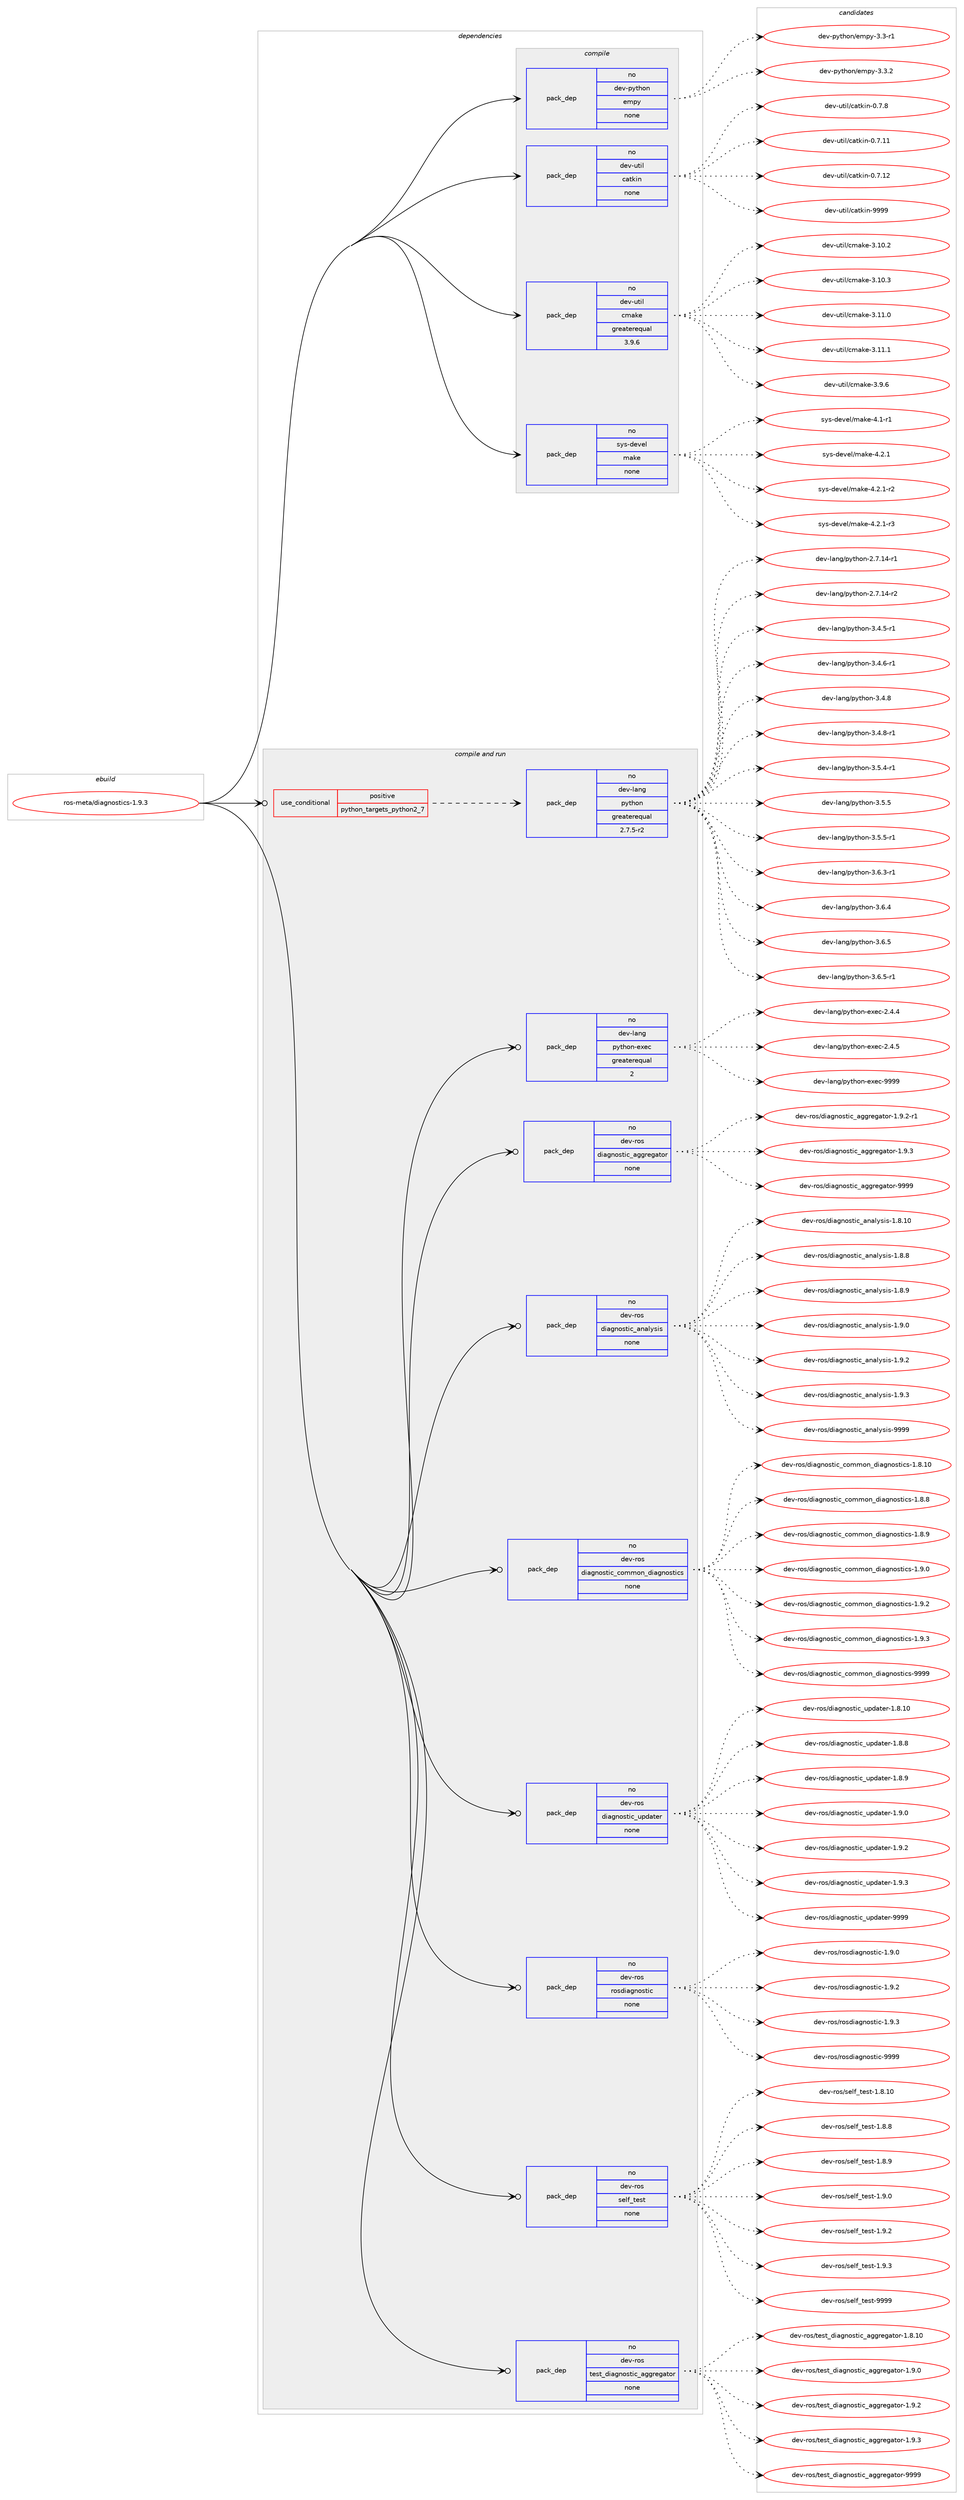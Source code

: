 digraph prolog {

# *************
# Graph options
# *************

newrank=true;
concentrate=true;
compound=true;
graph [rankdir=LR,fontname=Helvetica,fontsize=10,ranksep=1.5];#, ranksep=2.5, nodesep=0.2];
edge  [arrowhead=vee];
node  [fontname=Helvetica,fontsize=10];

# **********
# The ebuild
# **********

subgraph cluster_leftcol {
color=gray;
rank=same;
label=<<i>ebuild</i>>;
id [label="ros-meta/diagnostics-1.9.3", color=red, width=4, href="../ros-meta/diagnostics-1.9.3.svg"];
}

# ****************
# The dependencies
# ****************

subgraph cluster_midcol {
color=gray;
label=<<i>dependencies</i>>;
subgraph cluster_compile {
fillcolor="#eeeeee";
style=filled;
label=<<i>compile</i>>;
subgraph pack393 {
dependency479 [label=<<TABLE BORDER="0" CELLBORDER="1" CELLSPACING="0" CELLPADDING="4" WIDTH="220"><TR><TD ROWSPAN="6" CELLPADDING="30">pack_dep</TD></TR><TR><TD WIDTH="110">no</TD></TR><TR><TD>dev-python</TD></TR><TR><TD>empy</TD></TR><TR><TD>none</TD></TR><TR><TD></TD></TR></TABLE>>, shape=none, color=blue];
}
id:e -> dependency479:w [weight=20,style="solid",arrowhead="vee"];
subgraph pack394 {
dependency480 [label=<<TABLE BORDER="0" CELLBORDER="1" CELLSPACING="0" CELLPADDING="4" WIDTH="220"><TR><TD ROWSPAN="6" CELLPADDING="30">pack_dep</TD></TR><TR><TD WIDTH="110">no</TD></TR><TR><TD>dev-util</TD></TR><TR><TD>catkin</TD></TR><TR><TD>none</TD></TR><TR><TD></TD></TR></TABLE>>, shape=none, color=blue];
}
id:e -> dependency480:w [weight=20,style="solid",arrowhead="vee"];
subgraph pack395 {
dependency481 [label=<<TABLE BORDER="0" CELLBORDER="1" CELLSPACING="0" CELLPADDING="4" WIDTH="220"><TR><TD ROWSPAN="6" CELLPADDING="30">pack_dep</TD></TR><TR><TD WIDTH="110">no</TD></TR><TR><TD>dev-util</TD></TR><TR><TD>cmake</TD></TR><TR><TD>greaterequal</TD></TR><TR><TD>3.9.6</TD></TR></TABLE>>, shape=none, color=blue];
}
id:e -> dependency481:w [weight=20,style="solid",arrowhead="vee"];
subgraph pack396 {
dependency482 [label=<<TABLE BORDER="0" CELLBORDER="1" CELLSPACING="0" CELLPADDING="4" WIDTH="220"><TR><TD ROWSPAN="6" CELLPADDING="30">pack_dep</TD></TR><TR><TD WIDTH="110">no</TD></TR><TR><TD>sys-devel</TD></TR><TR><TD>make</TD></TR><TR><TD>none</TD></TR><TR><TD></TD></TR></TABLE>>, shape=none, color=blue];
}
id:e -> dependency482:w [weight=20,style="solid",arrowhead="vee"];
}
subgraph cluster_compileandrun {
fillcolor="#eeeeee";
style=filled;
label=<<i>compile and run</i>>;
subgraph cond83 {
dependency483 [label=<<TABLE BORDER="0" CELLBORDER="1" CELLSPACING="0" CELLPADDING="4"><TR><TD ROWSPAN="3" CELLPADDING="10">use_conditional</TD></TR><TR><TD>positive</TD></TR><TR><TD>python_targets_python2_7</TD></TR></TABLE>>, shape=none, color=red];
subgraph pack397 {
dependency484 [label=<<TABLE BORDER="0" CELLBORDER="1" CELLSPACING="0" CELLPADDING="4" WIDTH="220"><TR><TD ROWSPAN="6" CELLPADDING="30">pack_dep</TD></TR><TR><TD WIDTH="110">no</TD></TR><TR><TD>dev-lang</TD></TR><TR><TD>python</TD></TR><TR><TD>greaterequal</TD></TR><TR><TD>2.7.5-r2</TD></TR></TABLE>>, shape=none, color=blue];
}
dependency483:e -> dependency484:w [weight=20,style="dashed",arrowhead="vee"];
}
id:e -> dependency483:w [weight=20,style="solid",arrowhead="odotvee"];
subgraph pack398 {
dependency485 [label=<<TABLE BORDER="0" CELLBORDER="1" CELLSPACING="0" CELLPADDING="4" WIDTH="220"><TR><TD ROWSPAN="6" CELLPADDING="30">pack_dep</TD></TR><TR><TD WIDTH="110">no</TD></TR><TR><TD>dev-lang</TD></TR><TR><TD>python-exec</TD></TR><TR><TD>greaterequal</TD></TR><TR><TD>2</TD></TR></TABLE>>, shape=none, color=blue];
}
id:e -> dependency485:w [weight=20,style="solid",arrowhead="odotvee"];
subgraph pack399 {
dependency486 [label=<<TABLE BORDER="0" CELLBORDER="1" CELLSPACING="0" CELLPADDING="4" WIDTH="220"><TR><TD ROWSPAN="6" CELLPADDING="30">pack_dep</TD></TR><TR><TD WIDTH="110">no</TD></TR><TR><TD>dev-ros</TD></TR><TR><TD>diagnostic_aggregator</TD></TR><TR><TD>none</TD></TR><TR><TD></TD></TR></TABLE>>, shape=none, color=blue];
}
id:e -> dependency486:w [weight=20,style="solid",arrowhead="odotvee"];
subgraph pack400 {
dependency487 [label=<<TABLE BORDER="0" CELLBORDER="1" CELLSPACING="0" CELLPADDING="4" WIDTH="220"><TR><TD ROWSPAN="6" CELLPADDING="30">pack_dep</TD></TR><TR><TD WIDTH="110">no</TD></TR><TR><TD>dev-ros</TD></TR><TR><TD>diagnostic_analysis</TD></TR><TR><TD>none</TD></TR><TR><TD></TD></TR></TABLE>>, shape=none, color=blue];
}
id:e -> dependency487:w [weight=20,style="solid",arrowhead="odotvee"];
subgraph pack401 {
dependency488 [label=<<TABLE BORDER="0" CELLBORDER="1" CELLSPACING="0" CELLPADDING="4" WIDTH="220"><TR><TD ROWSPAN="6" CELLPADDING="30">pack_dep</TD></TR><TR><TD WIDTH="110">no</TD></TR><TR><TD>dev-ros</TD></TR><TR><TD>diagnostic_common_diagnostics</TD></TR><TR><TD>none</TD></TR><TR><TD></TD></TR></TABLE>>, shape=none, color=blue];
}
id:e -> dependency488:w [weight=20,style="solid",arrowhead="odotvee"];
subgraph pack402 {
dependency489 [label=<<TABLE BORDER="0" CELLBORDER="1" CELLSPACING="0" CELLPADDING="4" WIDTH="220"><TR><TD ROWSPAN="6" CELLPADDING="30">pack_dep</TD></TR><TR><TD WIDTH="110">no</TD></TR><TR><TD>dev-ros</TD></TR><TR><TD>diagnostic_updater</TD></TR><TR><TD>none</TD></TR><TR><TD></TD></TR></TABLE>>, shape=none, color=blue];
}
id:e -> dependency489:w [weight=20,style="solid",arrowhead="odotvee"];
subgraph pack403 {
dependency490 [label=<<TABLE BORDER="0" CELLBORDER="1" CELLSPACING="0" CELLPADDING="4" WIDTH="220"><TR><TD ROWSPAN="6" CELLPADDING="30">pack_dep</TD></TR><TR><TD WIDTH="110">no</TD></TR><TR><TD>dev-ros</TD></TR><TR><TD>rosdiagnostic</TD></TR><TR><TD>none</TD></TR><TR><TD></TD></TR></TABLE>>, shape=none, color=blue];
}
id:e -> dependency490:w [weight=20,style="solid",arrowhead="odotvee"];
subgraph pack404 {
dependency491 [label=<<TABLE BORDER="0" CELLBORDER="1" CELLSPACING="0" CELLPADDING="4" WIDTH="220"><TR><TD ROWSPAN="6" CELLPADDING="30">pack_dep</TD></TR><TR><TD WIDTH="110">no</TD></TR><TR><TD>dev-ros</TD></TR><TR><TD>self_test</TD></TR><TR><TD>none</TD></TR><TR><TD></TD></TR></TABLE>>, shape=none, color=blue];
}
id:e -> dependency491:w [weight=20,style="solid",arrowhead="odotvee"];
subgraph pack405 {
dependency492 [label=<<TABLE BORDER="0" CELLBORDER="1" CELLSPACING="0" CELLPADDING="4" WIDTH="220"><TR><TD ROWSPAN="6" CELLPADDING="30">pack_dep</TD></TR><TR><TD WIDTH="110">no</TD></TR><TR><TD>dev-ros</TD></TR><TR><TD>test_diagnostic_aggregator</TD></TR><TR><TD>none</TD></TR><TR><TD></TD></TR></TABLE>>, shape=none, color=blue];
}
id:e -> dependency492:w [weight=20,style="solid",arrowhead="odotvee"];
}
subgraph cluster_run {
fillcolor="#eeeeee";
style=filled;
label=<<i>run</i>>;
}
}

# **************
# The candidates
# **************

subgraph cluster_choices {
rank=same;
color=gray;
label=<<i>candidates</i>>;

subgraph choice393 {
color=black;
nodesep=1;
choice1001011184511212111610411111047101109112121455146514511449 [label="dev-python/empy-3.3-r1", color=red, width=4,href="../dev-python/empy-3.3-r1.svg"];
choice1001011184511212111610411111047101109112121455146514650 [label="dev-python/empy-3.3.2", color=red, width=4,href="../dev-python/empy-3.3.2.svg"];
dependency479:e -> choice1001011184511212111610411111047101109112121455146514511449:w [style=dotted,weight="100"];
dependency479:e -> choice1001011184511212111610411111047101109112121455146514650:w [style=dotted,weight="100"];
}
subgraph choice394 {
color=black;
nodesep=1;
choice10010111845117116105108479997116107105110454846554656 [label="dev-util/catkin-0.7.8", color=red, width=4,href="../dev-util/catkin-0.7.8.svg"];
choice1001011184511711610510847999711610710511045484655464949 [label="dev-util/catkin-0.7.11", color=red, width=4,href="../dev-util/catkin-0.7.11.svg"];
choice1001011184511711610510847999711610710511045484655464950 [label="dev-util/catkin-0.7.12", color=red, width=4,href="../dev-util/catkin-0.7.12.svg"];
choice100101118451171161051084799971161071051104557575757 [label="dev-util/catkin-9999", color=red, width=4,href="../dev-util/catkin-9999.svg"];
dependency480:e -> choice10010111845117116105108479997116107105110454846554656:w [style=dotted,weight="100"];
dependency480:e -> choice1001011184511711610510847999711610710511045484655464949:w [style=dotted,weight="100"];
dependency480:e -> choice1001011184511711610510847999711610710511045484655464950:w [style=dotted,weight="100"];
dependency480:e -> choice100101118451171161051084799971161071051104557575757:w [style=dotted,weight="100"];
}
subgraph choice395 {
color=black;
nodesep=1;
choice1001011184511711610510847991099710710145514649484650 [label="dev-util/cmake-3.10.2", color=red, width=4,href="../dev-util/cmake-3.10.2.svg"];
choice1001011184511711610510847991099710710145514649484651 [label="dev-util/cmake-3.10.3", color=red, width=4,href="../dev-util/cmake-3.10.3.svg"];
choice1001011184511711610510847991099710710145514649494648 [label="dev-util/cmake-3.11.0", color=red, width=4,href="../dev-util/cmake-3.11.0.svg"];
choice1001011184511711610510847991099710710145514649494649 [label="dev-util/cmake-3.11.1", color=red, width=4,href="../dev-util/cmake-3.11.1.svg"];
choice10010111845117116105108479910997107101455146574654 [label="dev-util/cmake-3.9.6", color=red, width=4,href="../dev-util/cmake-3.9.6.svg"];
dependency481:e -> choice1001011184511711610510847991099710710145514649484650:w [style=dotted,weight="100"];
dependency481:e -> choice1001011184511711610510847991099710710145514649484651:w [style=dotted,weight="100"];
dependency481:e -> choice1001011184511711610510847991099710710145514649494648:w [style=dotted,weight="100"];
dependency481:e -> choice1001011184511711610510847991099710710145514649494649:w [style=dotted,weight="100"];
dependency481:e -> choice10010111845117116105108479910997107101455146574654:w [style=dotted,weight="100"];
}
subgraph choice396 {
color=black;
nodesep=1;
choice115121115451001011181011084710997107101455246494511449 [label="sys-devel/make-4.1-r1", color=red, width=4,href="../sys-devel/make-4.1-r1.svg"];
choice115121115451001011181011084710997107101455246504649 [label="sys-devel/make-4.2.1", color=red, width=4,href="../sys-devel/make-4.2.1.svg"];
choice1151211154510010111810110847109971071014552465046494511450 [label="sys-devel/make-4.2.1-r2", color=red, width=4,href="../sys-devel/make-4.2.1-r2.svg"];
choice1151211154510010111810110847109971071014552465046494511451 [label="sys-devel/make-4.2.1-r3", color=red, width=4,href="../sys-devel/make-4.2.1-r3.svg"];
dependency482:e -> choice115121115451001011181011084710997107101455246494511449:w [style=dotted,weight="100"];
dependency482:e -> choice115121115451001011181011084710997107101455246504649:w [style=dotted,weight="100"];
dependency482:e -> choice1151211154510010111810110847109971071014552465046494511450:w [style=dotted,weight="100"];
dependency482:e -> choice1151211154510010111810110847109971071014552465046494511451:w [style=dotted,weight="100"];
}
subgraph choice397 {
color=black;
nodesep=1;
choice100101118451089711010347112121116104111110455046554649524511449 [label="dev-lang/python-2.7.14-r1", color=red, width=4,href="../dev-lang/python-2.7.14-r1.svg"];
choice100101118451089711010347112121116104111110455046554649524511450 [label="dev-lang/python-2.7.14-r2", color=red, width=4,href="../dev-lang/python-2.7.14-r2.svg"];
choice1001011184510897110103471121211161041111104551465246534511449 [label="dev-lang/python-3.4.5-r1", color=red, width=4,href="../dev-lang/python-3.4.5-r1.svg"];
choice1001011184510897110103471121211161041111104551465246544511449 [label="dev-lang/python-3.4.6-r1", color=red, width=4,href="../dev-lang/python-3.4.6-r1.svg"];
choice100101118451089711010347112121116104111110455146524656 [label="dev-lang/python-3.4.8", color=red, width=4,href="../dev-lang/python-3.4.8.svg"];
choice1001011184510897110103471121211161041111104551465246564511449 [label="dev-lang/python-3.4.8-r1", color=red, width=4,href="../dev-lang/python-3.4.8-r1.svg"];
choice1001011184510897110103471121211161041111104551465346524511449 [label="dev-lang/python-3.5.4-r1", color=red, width=4,href="../dev-lang/python-3.5.4-r1.svg"];
choice100101118451089711010347112121116104111110455146534653 [label="dev-lang/python-3.5.5", color=red, width=4,href="../dev-lang/python-3.5.5.svg"];
choice1001011184510897110103471121211161041111104551465346534511449 [label="dev-lang/python-3.5.5-r1", color=red, width=4,href="../dev-lang/python-3.5.5-r1.svg"];
choice1001011184510897110103471121211161041111104551465446514511449 [label="dev-lang/python-3.6.3-r1", color=red, width=4,href="../dev-lang/python-3.6.3-r1.svg"];
choice100101118451089711010347112121116104111110455146544652 [label="dev-lang/python-3.6.4", color=red, width=4,href="../dev-lang/python-3.6.4.svg"];
choice100101118451089711010347112121116104111110455146544653 [label="dev-lang/python-3.6.5", color=red, width=4,href="../dev-lang/python-3.6.5.svg"];
choice1001011184510897110103471121211161041111104551465446534511449 [label="dev-lang/python-3.6.5-r1", color=red, width=4,href="../dev-lang/python-3.6.5-r1.svg"];
dependency484:e -> choice100101118451089711010347112121116104111110455046554649524511449:w [style=dotted,weight="100"];
dependency484:e -> choice100101118451089711010347112121116104111110455046554649524511450:w [style=dotted,weight="100"];
dependency484:e -> choice1001011184510897110103471121211161041111104551465246534511449:w [style=dotted,weight="100"];
dependency484:e -> choice1001011184510897110103471121211161041111104551465246544511449:w [style=dotted,weight="100"];
dependency484:e -> choice100101118451089711010347112121116104111110455146524656:w [style=dotted,weight="100"];
dependency484:e -> choice1001011184510897110103471121211161041111104551465246564511449:w [style=dotted,weight="100"];
dependency484:e -> choice1001011184510897110103471121211161041111104551465346524511449:w [style=dotted,weight="100"];
dependency484:e -> choice100101118451089711010347112121116104111110455146534653:w [style=dotted,weight="100"];
dependency484:e -> choice1001011184510897110103471121211161041111104551465346534511449:w [style=dotted,weight="100"];
dependency484:e -> choice1001011184510897110103471121211161041111104551465446514511449:w [style=dotted,weight="100"];
dependency484:e -> choice100101118451089711010347112121116104111110455146544652:w [style=dotted,weight="100"];
dependency484:e -> choice100101118451089711010347112121116104111110455146544653:w [style=dotted,weight="100"];
dependency484:e -> choice1001011184510897110103471121211161041111104551465446534511449:w [style=dotted,weight="100"];
}
subgraph choice398 {
color=black;
nodesep=1;
choice1001011184510897110103471121211161041111104510112010199455046524652 [label="dev-lang/python-exec-2.4.4", color=red, width=4,href="../dev-lang/python-exec-2.4.4.svg"];
choice1001011184510897110103471121211161041111104510112010199455046524653 [label="dev-lang/python-exec-2.4.5", color=red, width=4,href="../dev-lang/python-exec-2.4.5.svg"];
choice10010111845108971101034711212111610411111045101120101994557575757 [label="dev-lang/python-exec-9999", color=red, width=4,href="../dev-lang/python-exec-9999.svg"];
dependency485:e -> choice1001011184510897110103471121211161041111104510112010199455046524652:w [style=dotted,weight="100"];
dependency485:e -> choice1001011184510897110103471121211161041111104510112010199455046524653:w [style=dotted,weight="100"];
dependency485:e -> choice10010111845108971101034711212111610411111045101120101994557575757:w [style=dotted,weight="100"];
}
subgraph choice399 {
color=black;
nodesep=1;
choice100101118451141111154710010597103110111115116105999597103103114101103971161111144549465746504511449 [label="dev-ros/diagnostic_aggregator-1.9.2-r1", color=red, width=4,href="../dev-ros/diagnostic_aggregator-1.9.2-r1.svg"];
choice10010111845114111115471001059710311011111511610599959710310311410110397116111114454946574651 [label="dev-ros/diagnostic_aggregator-1.9.3", color=red, width=4,href="../dev-ros/diagnostic_aggregator-1.9.3.svg"];
choice100101118451141111154710010597103110111115116105999597103103114101103971161111144557575757 [label="dev-ros/diagnostic_aggregator-9999", color=red, width=4,href="../dev-ros/diagnostic_aggregator-9999.svg"];
dependency486:e -> choice100101118451141111154710010597103110111115116105999597103103114101103971161111144549465746504511449:w [style=dotted,weight="100"];
dependency486:e -> choice10010111845114111115471001059710311011111511610599959710310311410110397116111114454946574651:w [style=dotted,weight="100"];
dependency486:e -> choice100101118451141111154710010597103110111115116105999597103103114101103971161111144557575757:w [style=dotted,weight="100"];
}
subgraph choice400 {
color=black;
nodesep=1;
choice1001011184511411111547100105971031101111151161059995971109710812111510511545494656464948 [label="dev-ros/diagnostic_analysis-1.8.10", color=red, width=4,href="../dev-ros/diagnostic_analysis-1.8.10.svg"];
choice10010111845114111115471001059710311011111511610599959711097108121115105115454946564656 [label="dev-ros/diagnostic_analysis-1.8.8", color=red, width=4,href="../dev-ros/diagnostic_analysis-1.8.8.svg"];
choice10010111845114111115471001059710311011111511610599959711097108121115105115454946564657 [label="dev-ros/diagnostic_analysis-1.8.9", color=red, width=4,href="../dev-ros/diagnostic_analysis-1.8.9.svg"];
choice10010111845114111115471001059710311011111511610599959711097108121115105115454946574648 [label="dev-ros/diagnostic_analysis-1.9.0", color=red, width=4,href="../dev-ros/diagnostic_analysis-1.9.0.svg"];
choice10010111845114111115471001059710311011111511610599959711097108121115105115454946574650 [label="dev-ros/diagnostic_analysis-1.9.2", color=red, width=4,href="../dev-ros/diagnostic_analysis-1.9.2.svg"];
choice10010111845114111115471001059710311011111511610599959711097108121115105115454946574651 [label="dev-ros/diagnostic_analysis-1.9.3", color=red, width=4,href="../dev-ros/diagnostic_analysis-1.9.3.svg"];
choice100101118451141111154710010597103110111115116105999597110971081211151051154557575757 [label="dev-ros/diagnostic_analysis-9999", color=red, width=4,href="../dev-ros/diagnostic_analysis-9999.svg"];
dependency487:e -> choice1001011184511411111547100105971031101111151161059995971109710812111510511545494656464948:w [style=dotted,weight="100"];
dependency487:e -> choice10010111845114111115471001059710311011111511610599959711097108121115105115454946564656:w [style=dotted,weight="100"];
dependency487:e -> choice10010111845114111115471001059710311011111511610599959711097108121115105115454946564657:w [style=dotted,weight="100"];
dependency487:e -> choice10010111845114111115471001059710311011111511610599959711097108121115105115454946574648:w [style=dotted,weight="100"];
dependency487:e -> choice10010111845114111115471001059710311011111511610599959711097108121115105115454946574650:w [style=dotted,weight="100"];
dependency487:e -> choice10010111845114111115471001059710311011111511610599959711097108121115105115454946574651:w [style=dotted,weight="100"];
dependency487:e -> choice100101118451141111154710010597103110111115116105999597110971081211151051154557575757:w [style=dotted,weight="100"];
}
subgraph choice401 {
color=black;
nodesep=1;
choice10010111845114111115471001059710311011111511610599959911110910911111095100105971031101111151161059911545494656464948 [label="dev-ros/diagnostic_common_diagnostics-1.8.10", color=red, width=4,href="../dev-ros/diagnostic_common_diagnostics-1.8.10.svg"];
choice100101118451141111154710010597103110111115116105999599111109109111110951001059710311011111511610599115454946564656 [label="dev-ros/diagnostic_common_diagnostics-1.8.8", color=red, width=4,href="../dev-ros/diagnostic_common_diagnostics-1.8.8.svg"];
choice100101118451141111154710010597103110111115116105999599111109109111110951001059710311011111511610599115454946564657 [label="dev-ros/diagnostic_common_diagnostics-1.8.9", color=red, width=4,href="../dev-ros/diagnostic_common_diagnostics-1.8.9.svg"];
choice100101118451141111154710010597103110111115116105999599111109109111110951001059710311011111511610599115454946574648 [label="dev-ros/diagnostic_common_diagnostics-1.9.0", color=red, width=4,href="../dev-ros/diagnostic_common_diagnostics-1.9.0.svg"];
choice100101118451141111154710010597103110111115116105999599111109109111110951001059710311011111511610599115454946574650 [label="dev-ros/diagnostic_common_diagnostics-1.9.2", color=red, width=4,href="../dev-ros/diagnostic_common_diagnostics-1.9.2.svg"];
choice100101118451141111154710010597103110111115116105999599111109109111110951001059710311011111511610599115454946574651 [label="dev-ros/diagnostic_common_diagnostics-1.9.3", color=red, width=4,href="../dev-ros/diagnostic_common_diagnostics-1.9.3.svg"];
choice1001011184511411111547100105971031101111151161059995991111091091111109510010597103110111115116105991154557575757 [label="dev-ros/diagnostic_common_diagnostics-9999", color=red, width=4,href="../dev-ros/diagnostic_common_diagnostics-9999.svg"];
dependency488:e -> choice10010111845114111115471001059710311011111511610599959911110910911111095100105971031101111151161059911545494656464948:w [style=dotted,weight="100"];
dependency488:e -> choice100101118451141111154710010597103110111115116105999599111109109111110951001059710311011111511610599115454946564656:w [style=dotted,weight="100"];
dependency488:e -> choice100101118451141111154710010597103110111115116105999599111109109111110951001059710311011111511610599115454946564657:w [style=dotted,weight="100"];
dependency488:e -> choice100101118451141111154710010597103110111115116105999599111109109111110951001059710311011111511610599115454946574648:w [style=dotted,weight="100"];
dependency488:e -> choice100101118451141111154710010597103110111115116105999599111109109111110951001059710311011111511610599115454946574650:w [style=dotted,weight="100"];
dependency488:e -> choice100101118451141111154710010597103110111115116105999599111109109111110951001059710311011111511610599115454946574651:w [style=dotted,weight="100"];
dependency488:e -> choice1001011184511411111547100105971031101111151161059995991111091091111109510010597103110111115116105991154557575757:w [style=dotted,weight="100"];
}
subgraph choice402 {
color=black;
nodesep=1;
choice10010111845114111115471001059710311011111511610599951171121009711610111445494656464948 [label="dev-ros/diagnostic_updater-1.8.10", color=red, width=4,href="../dev-ros/diagnostic_updater-1.8.10.svg"];
choice100101118451141111154710010597103110111115116105999511711210097116101114454946564656 [label="dev-ros/diagnostic_updater-1.8.8", color=red, width=4,href="../dev-ros/diagnostic_updater-1.8.8.svg"];
choice100101118451141111154710010597103110111115116105999511711210097116101114454946564657 [label="dev-ros/diagnostic_updater-1.8.9", color=red, width=4,href="../dev-ros/diagnostic_updater-1.8.9.svg"];
choice100101118451141111154710010597103110111115116105999511711210097116101114454946574648 [label="dev-ros/diagnostic_updater-1.9.0", color=red, width=4,href="../dev-ros/diagnostic_updater-1.9.0.svg"];
choice100101118451141111154710010597103110111115116105999511711210097116101114454946574650 [label="dev-ros/diagnostic_updater-1.9.2", color=red, width=4,href="../dev-ros/diagnostic_updater-1.9.2.svg"];
choice100101118451141111154710010597103110111115116105999511711210097116101114454946574651 [label="dev-ros/diagnostic_updater-1.9.3", color=red, width=4,href="../dev-ros/diagnostic_updater-1.9.3.svg"];
choice1001011184511411111547100105971031101111151161059995117112100971161011144557575757 [label="dev-ros/diagnostic_updater-9999", color=red, width=4,href="../dev-ros/diagnostic_updater-9999.svg"];
dependency489:e -> choice10010111845114111115471001059710311011111511610599951171121009711610111445494656464948:w [style=dotted,weight="100"];
dependency489:e -> choice100101118451141111154710010597103110111115116105999511711210097116101114454946564656:w [style=dotted,weight="100"];
dependency489:e -> choice100101118451141111154710010597103110111115116105999511711210097116101114454946564657:w [style=dotted,weight="100"];
dependency489:e -> choice100101118451141111154710010597103110111115116105999511711210097116101114454946574648:w [style=dotted,weight="100"];
dependency489:e -> choice100101118451141111154710010597103110111115116105999511711210097116101114454946574650:w [style=dotted,weight="100"];
dependency489:e -> choice100101118451141111154710010597103110111115116105999511711210097116101114454946574651:w [style=dotted,weight="100"];
dependency489:e -> choice1001011184511411111547100105971031101111151161059995117112100971161011144557575757:w [style=dotted,weight="100"];
}
subgraph choice403 {
color=black;
nodesep=1;
choice10010111845114111115471141111151001059710311011111511610599454946574648 [label="dev-ros/rosdiagnostic-1.9.0", color=red, width=4,href="../dev-ros/rosdiagnostic-1.9.0.svg"];
choice10010111845114111115471141111151001059710311011111511610599454946574650 [label="dev-ros/rosdiagnostic-1.9.2", color=red, width=4,href="../dev-ros/rosdiagnostic-1.9.2.svg"];
choice10010111845114111115471141111151001059710311011111511610599454946574651 [label="dev-ros/rosdiagnostic-1.9.3", color=red, width=4,href="../dev-ros/rosdiagnostic-1.9.3.svg"];
choice100101118451141111154711411111510010597103110111115116105994557575757 [label="dev-ros/rosdiagnostic-9999", color=red, width=4,href="../dev-ros/rosdiagnostic-9999.svg"];
dependency490:e -> choice10010111845114111115471141111151001059710311011111511610599454946574648:w [style=dotted,weight="100"];
dependency490:e -> choice10010111845114111115471141111151001059710311011111511610599454946574650:w [style=dotted,weight="100"];
dependency490:e -> choice10010111845114111115471141111151001059710311011111511610599454946574651:w [style=dotted,weight="100"];
dependency490:e -> choice100101118451141111154711411111510010597103110111115116105994557575757:w [style=dotted,weight="100"];
}
subgraph choice404 {
color=black;
nodesep=1;
choice10010111845114111115471151011081029511610111511645494656464948 [label="dev-ros/self_test-1.8.10", color=red, width=4,href="../dev-ros/self_test-1.8.10.svg"];
choice100101118451141111154711510110810295116101115116454946564656 [label="dev-ros/self_test-1.8.8", color=red, width=4,href="../dev-ros/self_test-1.8.8.svg"];
choice100101118451141111154711510110810295116101115116454946564657 [label="dev-ros/self_test-1.8.9", color=red, width=4,href="../dev-ros/self_test-1.8.9.svg"];
choice100101118451141111154711510110810295116101115116454946574648 [label="dev-ros/self_test-1.9.0", color=red, width=4,href="../dev-ros/self_test-1.9.0.svg"];
choice100101118451141111154711510110810295116101115116454946574650 [label="dev-ros/self_test-1.9.2", color=red, width=4,href="../dev-ros/self_test-1.9.2.svg"];
choice100101118451141111154711510110810295116101115116454946574651 [label="dev-ros/self_test-1.9.3", color=red, width=4,href="../dev-ros/self_test-1.9.3.svg"];
choice1001011184511411111547115101108102951161011151164557575757 [label="dev-ros/self_test-9999", color=red, width=4,href="../dev-ros/self_test-9999.svg"];
dependency491:e -> choice10010111845114111115471151011081029511610111511645494656464948:w [style=dotted,weight="100"];
dependency491:e -> choice100101118451141111154711510110810295116101115116454946564656:w [style=dotted,weight="100"];
dependency491:e -> choice100101118451141111154711510110810295116101115116454946564657:w [style=dotted,weight="100"];
dependency491:e -> choice100101118451141111154711510110810295116101115116454946574648:w [style=dotted,weight="100"];
dependency491:e -> choice100101118451141111154711510110810295116101115116454946574650:w [style=dotted,weight="100"];
dependency491:e -> choice100101118451141111154711510110810295116101115116454946574651:w [style=dotted,weight="100"];
dependency491:e -> choice1001011184511411111547115101108102951161011151164557575757:w [style=dotted,weight="100"];
}
subgraph choice405 {
color=black;
nodesep=1;
choice100101118451141111154711610111511695100105971031101111151161059995971031031141011039711611111445494656464948 [label="dev-ros/test_diagnostic_aggregator-1.8.10", color=red, width=4,href="../dev-ros/test_diagnostic_aggregator-1.8.10.svg"];
choice1001011184511411111547116101115116951001059710311011111511610599959710310311410110397116111114454946574648 [label="dev-ros/test_diagnostic_aggregator-1.9.0", color=red, width=4,href="../dev-ros/test_diagnostic_aggregator-1.9.0.svg"];
choice1001011184511411111547116101115116951001059710311011111511610599959710310311410110397116111114454946574650 [label="dev-ros/test_diagnostic_aggregator-1.9.2", color=red, width=4,href="../dev-ros/test_diagnostic_aggregator-1.9.2.svg"];
choice1001011184511411111547116101115116951001059710311011111511610599959710310311410110397116111114454946574651 [label="dev-ros/test_diagnostic_aggregator-1.9.3", color=red, width=4,href="../dev-ros/test_diagnostic_aggregator-1.9.3.svg"];
choice10010111845114111115471161011151169510010597103110111115116105999597103103114101103971161111144557575757 [label="dev-ros/test_diagnostic_aggregator-9999", color=red, width=4,href="../dev-ros/test_diagnostic_aggregator-9999.svg"];
dependency492:e -> choice100101118451141111154711610111511695100105971031101111151161059995971031031141011039711611111445494656464948:w [style=dotted,weight="100"];
dependency492:e -> choice1001011184511411111547116101115116951001059710311011111511610599959710310311410110397116111114454946574648:w [style=dotted,weight="100"];
dependency492:e -> choice1001011184511411111547116101115116951001059710311011111511610599959710310311410110397116111114454946574650:w [style=dotted,weight="100"];
dependency492:e -> choice1001011184511411111547116101115116951001059710311011111511610599959710310311410110397116111114454946574651:w [style=dotted,weight="100"];
dependency492:e -> choice10010111845114111115471161011151169510010597103110111115116105999597103103114101103971161111144557575757:w [style=dotted,weight="100"];
}
}

}
